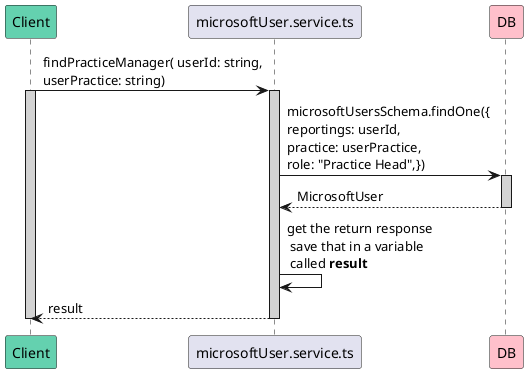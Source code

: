 @startuml find_practice_manager
participant Client #64D1AF
participant microsoftUser.service.ts
participant DB #FFC0CB

Client -> microsoftUser.service.ts : findPracticeManager( userId: string,\nuserPractice: string)
activate Client #D3D3D3
    activate microsoftUser.service.ts #D3D3D3
        microsoftUser.service.ts -> DB : microsoftUsersSchema.findOne({\nreportings: userId,\npractice: userPractice,\nrole: "Practice Head",})
        activate DB #D3D3D3
            microsoftUser.service.ts <-- DB : MicrosoftUser
        deactivate DB
        microsoftUser.service.ts -> microsoftUser.service.ts : get the return response\n save that in a variable\n called **result**
        Client <-- microsoftUser.service.ts : result
    deactivate microsoftUser.service.ts
deactivate Client
@enduml